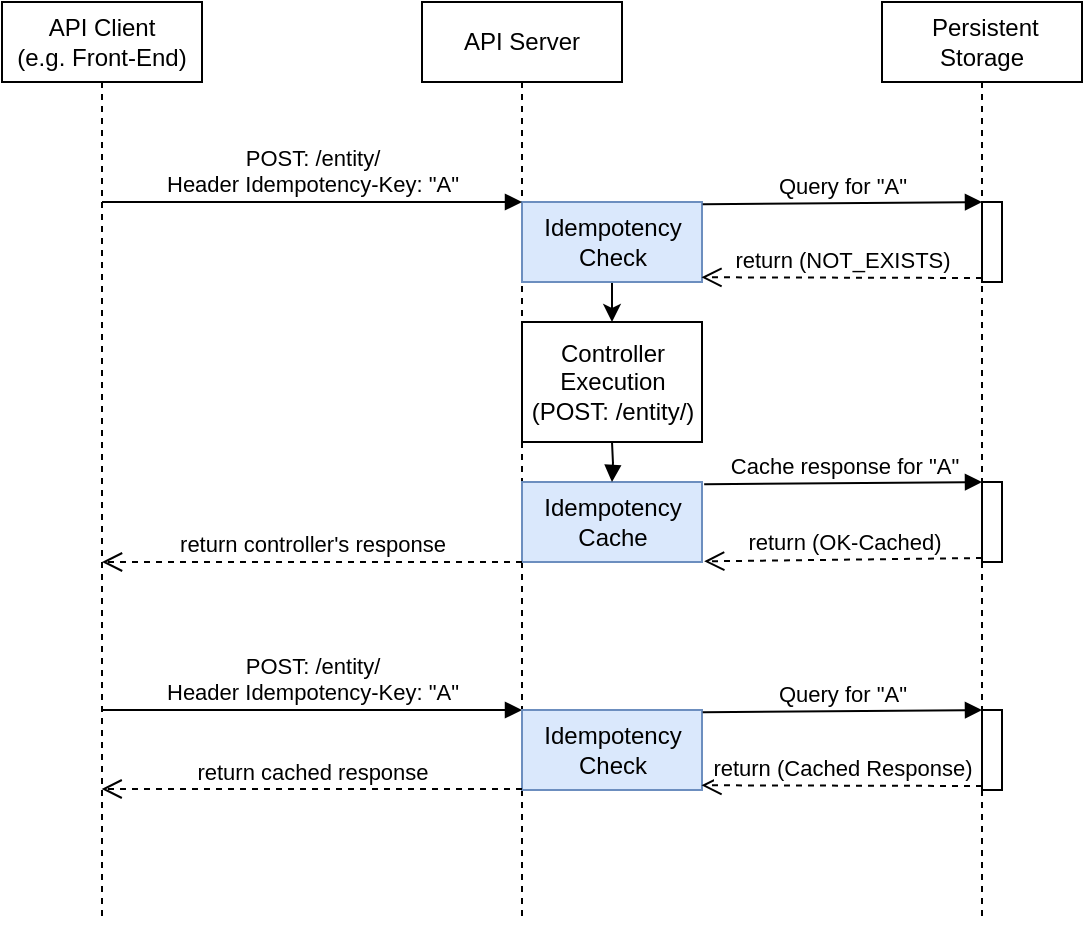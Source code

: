<mxfile version="12.1.9" type="device" pages="1"><diagram id="5EN5gdnhLpuuWoEAekzg" name="Page-1"><mxGraphModel dx="974" dy="554" grid="1" gridSize="10" guides="1" tooltips="1" connect="1" arrows="1" fold="1" page="1" pageScale="1" pageWidth="850" pageHeight="1100" math="0" shadow="0"><root><mxCell id="0"/><mxCell id="1" parent="0"/><mxCell id="N_RZks_65n-bIKVN4Lzd-2" value="&lt;div&gt;API Client&lt;/div&gt;&lt;div&gt;(e.g. Front-End)&lt;/div&gt;" style="shape=umlLifeline;perimeter=lifelinePerimeter;whiteSpace=wrap;html=1;container=1;collapsible=0;recursiveResize=0;outlineConnect=0;" vertex="1" parent="1"><mxGeometry x="40" y="20" width="100" height="460" as="geometry"/></mxCell><mxCell id="N_RZks_65n-bIKVN4Lzd-3" value="API Server" style="shape=umlLifeline;perimeter=lifelinePerimeter;whiteSpace=wrap;html=1;container=1;collapsible=0;recursiveResize=0;outlineConnect=0;" vertex="1" parent="1"><mxGeometry x="250" y="20" width="100" height="460" as="geometry"/></mxCell><mxCell id="N_RZks_65n-bIKVN4Lzd-28" style="edgeStyle=orthogonalEdgeStyle;rounded=0;orthogonalLoop=1;jettySize=auto;html=1;" edge="1" parent="1" source="N_RZks_65n-bIKVN4Lzd-12"><mxGeometry relative="1" as="geometry"><mxPoint x="345" y="180" as="targetPoint"/></mxGeometry></mxCell><mxCell id="N_RZks_65n-bIKVN4Lzd-12" value="&lt;div&gt;Idempotency&lt;/div&gt;&lt;div&gt;Check&lt;/div&gt;" style="html=1;points=[];perimeter=orthogonalPerimeter;fillColor=#dae8fc;strokeColor=#6c8ebf;" vertex="1" parent="1"><mxGeometry x="300" y="120" width="90" height="40" as="geometry"/></mxCell><mxCell id="N_RZks_65n-bIKVN4Lzd-29" value="&lt;div&gt;Idempotency&lt;/div&gt;&lt;div&gt;Cache&lt;/div&gt;" style="html=1;points=[];perimeter=orthogonalPerimeter;fillColor=#dae8fc;strokeColor=#6c8ebf;" vertex="1" parent="1"><mxGeometry x="300" y="260" width="90" height="40" as="geometry"/></mxCell><mxCell id="N_RZks_65n-bIKVN4Lzd-13" value="&lt;div&gt;POST: /entity/&lt;/div&gt;Header Idempotency-Key: &quot;A&quot;" style="html=1;verticalAlign=bottom;endArrow=block;entryX=0;entryY=0;" edge="1" target="N_RZks_65n-bIKVN4Lzd-12" parent="1" source="N_RZks_65n-bIKVN4Lzd-2"><mxGeometry relative="1" as="geometry"><mxPoint x="220" y="120" as="sourcePoint"/></mxGeometry></mxCell><mxCell id="N_RZks_65n-bIKVN4Lzd-18" value="&amp;nbsp;Persistent Storage" style="shape=umlLifeline;perimeter=lifelinePerimeter;whiteSpace=wrap;html=1;container=1;collapsible=0;recursiveResize=0;outlineConnect=0;" vertex="1" parent="1"><mxGeometry x="480" y="20" width="100" height="460" as="geometry"/></mxCell><mxCell id="N_RZks_65n-bIKVN4Lzd-22" value="" style="html=1;points=[];perimeter=orthogonalPerimeter;" vertex="1" parent="N_RZks_65n-bIKVN4Lzd-18"><mxGeometry x="50" y="100" width="10" height="40" as="geometry"/></mxCell><mxCell id="N_RZks_65n-bIKVN4Lzd-23" value="Query for &quot;A&quot;" style="html=1;verticalAlign=bottom;endArrow=block;entryX=0;entryY=0;exitX=1.004;exitY=0.027;exitDx=0;exitDy=0;exitPerimeter=0;" edge="1" target="N_RZks_65n-bIKVN4Lzd-22" parent="1" source="N_RZks_65n-bIKVN4Lzd-12"><mxGeometry relative="1" as="geometry"><mxPoint x="420" y="120" as="sourcePoint"/></mxGeometry></mxCell><mxCell id="N_RZks_65n-bIKVN4Lzd-24" value="return (NOT_EXISTS)" style="html=1;verticalAlign=bottom;endArrow=open;dashed=1;endSize=8;exitX=0;exitY=0.95;entryX=0.997;entryY=0.941;entryDx=0;entryDy=0;entryPerimeter=0;" edge="1" source="N_RZks_65n-bIKVN4Lzd-22" parent="1" target="N_RZks_65n-bIKVN4Lzd-12"><mxGeometry relative="1" as="geometry"><mxPoint x="400" y="160" as="targetPoint"/></mxGeometry></mxCell><mxCell id="N_RZks_65n-bIKVN4Lzd-27" value="Controller&lt;br&gt;Execution&lt;br&gt;(POST: /entity/)" style="html=1;points=[];perimeter=orthogonalPerimeter;" vertex="1" parent="1"><mxGeometry x="300" y="180" width="90" height="60" as="geometry"/></mxCell><mxCell id="N_RZks_65n-bIKVN4Lzd-33" value="" style="endArrow=block;endFill=1;html=1;edgeStyle=orthogonalEdgeStyle;align=left;verticalAlign=top;" edge="1" parent="1"><mxGeometry x="-1" relative="1" as="geometry"><mxPoint x="345" y="240" as="sourcePoint"/><mxPoint x="345" y="260" as="targetPoint"/></mxGeometry></mxCell><mxCell id="N_RZks_65n-bIKVN4Lzd-35" value="" style="html=1;points=[];perimeter=orthogonalPerimeter;" vertex="1" parent="1"><mxGeometry x="530" y="260" width="10" height="40" as="geometry"/></mxCell><mxCell id="N_RZks_65n-bIKVN4Lzd-36" value="Cache response for &quot;A&quot;" style="html=1;verticalAlign=bottom;endArrow=block;entryX=0;entryY=0;exitX=1.012;exitY=0.027;exitDx=0;exitDy=0;exitPerimeter=0;" edge="1" target="N_RZks_65n-bIKVN4Lzd-35" parent="1" source="N_RZks_65n-bIKVN4Lzd-29"><mxGeometry relative="1" as="geometry"><mxPoint x="440" y="260" as="sourcePoint"/></mxGeometry></mxCell><mxCell id="N_RZks_65n-bIKVN4Lzd-37" value="return (OK-Cached)" style="html=1;verticalAlign=bottom;endArrow=open;dashed=1;endSize=8;exitX=0;exitY=0.95;entryX=1.012;entryY=0.992;entryDx=0;entryDy=0;entryPerimeter=0;" edge="1" source="N_RZks_65n-bIKVN4Lzd-35" parent="1" target="N_RZks_65n-bIKVN4Lzd-29"><mxGeometry relative="1" as="geometry"><mxPoint x="440" y="336" as="targetPoint"/></mxGeometry></mxCell><mxCell id="N_RZks_65n-bIKVN4Lzd-39" value="return controller's response" style="html=1;verticalAlign=bottom;endArrow=open;dashed=1;endSize=8;" edge="1" parent="1" target="N_RZks_65n-bIKVN4Lzd-2"><mxGeometry relative="1" as="geometry"><mxPoint x="300" y="300" as="sourcePoint"/><mxPoint x="220" y="300" as="targetPoint"/></mxGeometry></mxCell><mxCell id="N_RZks_65n-bIKVN4Lzd-40" value="&lt;div&gt;POST: /entity/&lt;/div&gt;Header Idempotency-Key: &quot;A&quot;" style="html=1;verticalAlign=bottom;endArrow=block;entryX=0;entryY=0;" edge="1" parent="1"><mxGeometry relative="1" as="geometry"><mxPoint x="89.81" y="374" as="sourcePoint"/><mxPoint x="300" y="374" as="targetPoint"/></mxGeometry></mxCell><mxCell id="N_RZks_65n-bIKVN4Lzd-41" value="&lt;div&gt;Idempotency&lt;/div&gt;&lt;div&gt;Check&lt;/div&gt;" style="html=1;points=[];perimeter=orthogonalPerimeter;fillColor=#dae8fc;strokeColor=#6c8ebf;" vertex="1" parent="1"><mxGeometry x="300" y="374" width="90" height="40" as="geometry"/></mxCell><mxCell id="N_RZks_65n-bIKVN4Lzd-42" value="" style="html=1;points=[];perimeter=orthogonalPerimeter;" vertex="1" parent="1"><mxGeometry x="530" y="374" width="10" height="40" as="geometry"/></mxCell><mxCell id="N_RZks_65n-bIKVN4Lzd-43" value="Query for &quot;A&quot;" style="html=1;verticalAlign=bottom;endArrow=block;entryX=0;entryY=0;exitX=1.004;exitY=0.027;exitDx=0;exitDy=0;exitPerimeter=0;" edge="1" parent="1" source="N_RZks_65n-bIKVN4Lzd-41" target="N_RZks_65n-bIKVN4Lzd-42"><mxGeometry relative="1" as="geometry"><mxPoint x="420" y="374" as="sourcePoint"/></mxGeometry></mxCell><mxCell id="N_RZks_65n-bIKVN4Lzd-44" value="return (Cached Response)" style="html=1;verticalAlign=bottom;endArrow=open;dashed=1;endSize=8;exitX=0;exitY=0.95;entryX=0.997;entryY=0.941;entryDx=0;entryDy=0;entryPerimeter=0;" edge="1" parent="1" source="N_RZks_65n-bIKVN4Lzd-42" target="N_RZks_65n-bIKVN4Lzd-41"><mxGeometry relative="1" as="geometry"><mxPoint x="400" y="414" as="targetPoint"/></mxGeometry></mxCell><mxCell id="N_RZks_65n-bIKVN4Lzd-45" value="return cached response" style="html=1;verticalAlign=bottom;endArrow=open;dashed=1;endSize=8;" edge="1" parent="1"><mxGeometry relative="1" as="geometry"><mxPoint x="300" y="413.5" as="sourcePoint"/><mxPoint x="89.81" y="413.5" as="targetPoint"/></mxGeometry></mxCell></root></mxGraphModel></diagram></mxfile>
